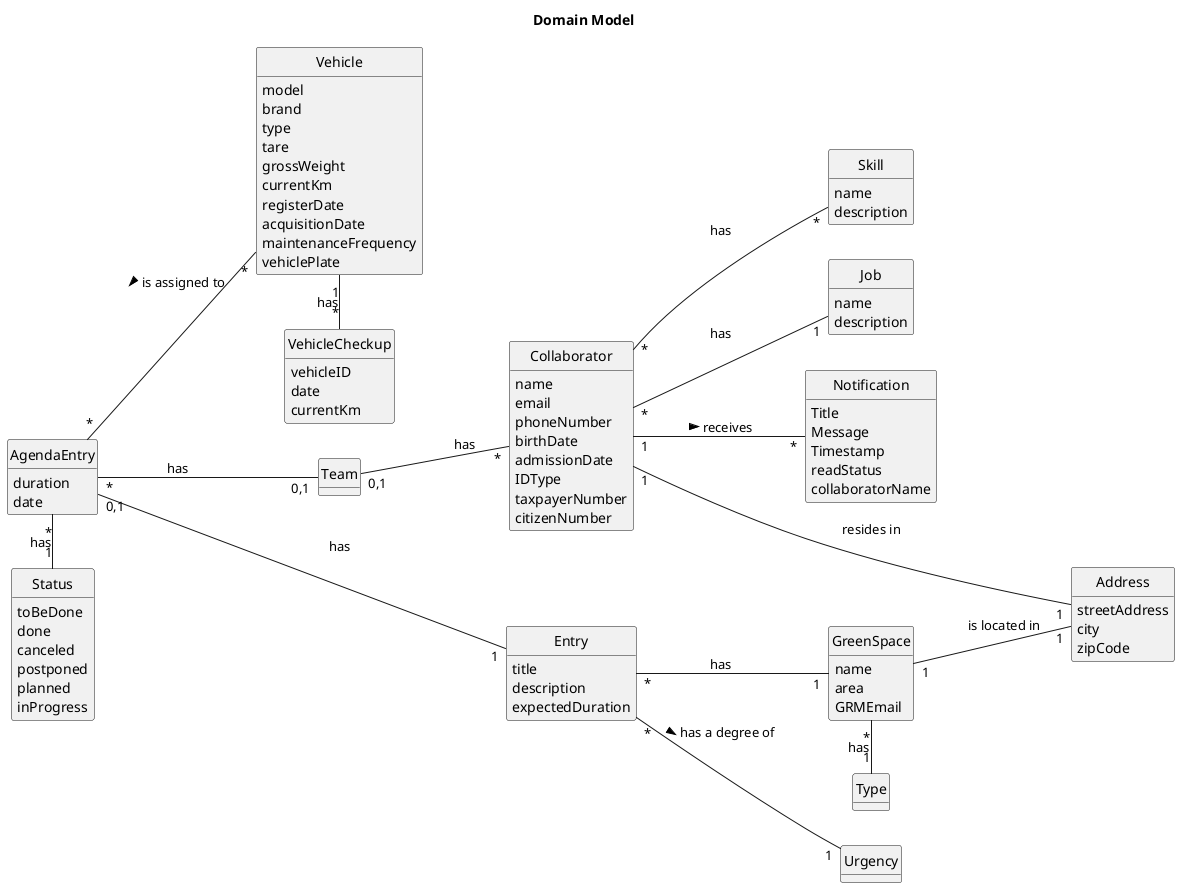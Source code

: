 @startuml
skinparam monochrome true
skinparam packageStyle rectangle
skinparam shadowing false

left to right direction

skinparam classAttributeIconSize 0
hide circle
hide methods

title Domain Model

class Team{
}

class Skill{
    name
    description
}

class Job{
    name
    description
}

class Collaborator{
    name
    email
    phoneNumber
    birthDate
    admissionDate
    IDType
    taxpayerNumber
    citizenNumber

}

class Notification{
    Title
    Message
    Timestamp
    readStatus
    collaboratorName
}

class Address{
    streetAddress
    city
    zipCode
}

class VehicleCheckup {
    vehicleID
    date
    currentKm
}

class Vehicle {
    model
    brand
    type
    tare
    grossWeight
    currentKm
    registerDate
    acquisitionDate
    maintenanceFrequency
    vehiclePlate
}

class GreenSpace {
    name
    area
    GRMEmail
}

class AgendaEntry{
    duration
    date
}

class Entry{
    title
    description
    expectedDuration
}

class Status{
    toBeDone
    done
    canceled
    postponed
    planned
    inProgress
}

Collaborator "1" -- "*"Notification: receives >
Team "0,1" -- "*"Collaborator : has
Collaborator "1" -- "1"Address : resides in
Collaborator "*" -- "1"Job : has
Collaborator "*" -- "*"Skill : has
Vehicle "1" - "*" VehicleCheckup: has
GreenSpace "1"--"1" Address : is located in
GreenSpace "*" - "1" Type : has
Entry "*"--"1" GreenSpace : has
Entry "*"--"1" Urgency : has a degree of >
AgendaEntry "*" -- "0,1" Team : has
AgendaEntry "*" -- "*" Vehicle : is assigned to <
AgendaEntry "*" - "1" Status : has
AgendaEntry "0,1" --- "1" Entry : has
@enduml

